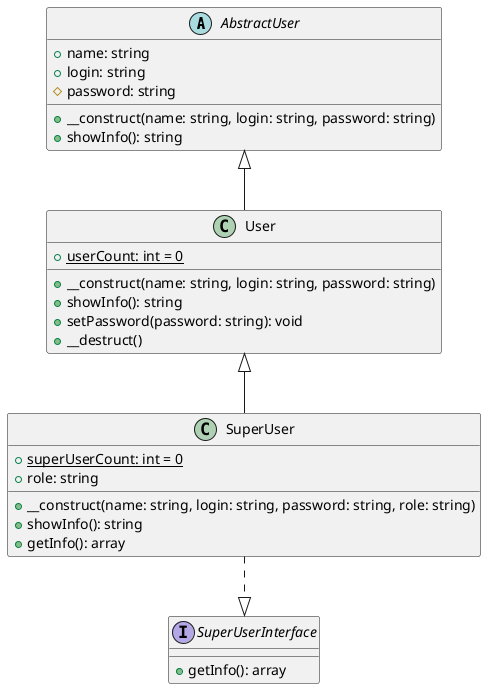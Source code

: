 @startuml
abstract class AbstractUser {
    + name: string
    + login: string
    # password: string
    + __construct(name: string, login: string, password: string)
    + showInfo(): string
  }

  interface SuperUserInterface {
    + getInfo(): array
  }

  class User {
    + {static} userCount: int = 0
    + __construct(name: string, login: string, password: string)
    + showInfo(): string
    + setPassword(password: string): void
    + __destruct()
  }

  class SuperUser {
    + {static} superUserCount: int = 0
    + role: string
    + __construct(name: string, login: string, password: string, role: string)
    + showInfo(): string
    + getInfo(): array
  }
AbstractUser <|-- User
User <|-- SuperUser
SuperUser ..|> SuperUserInterface
@enduml